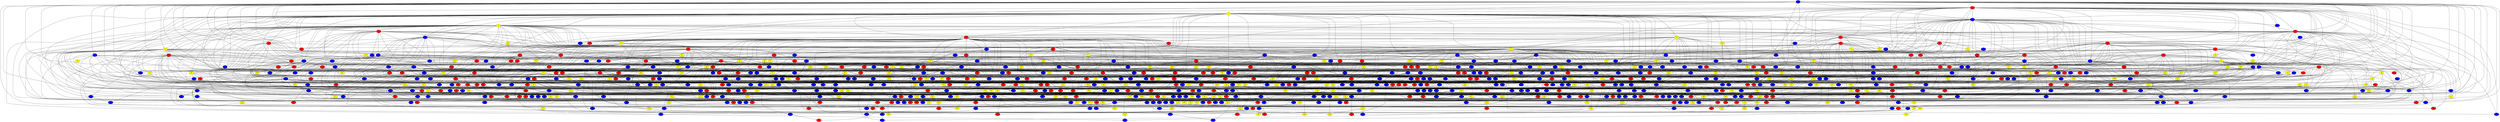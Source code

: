graph {
0 [style = filled fillcolor = blue];
1 [style = filled fillcolor = red];
2 [style = filled fillcolor = yellow];
3 [style = filled fillcolor = blue];
4 [style = filled fillcolor = red];
5 [style = filled fillcolor = yellow];
6 [style = filled fillcolor = red];
7 [style = filled fillcolor = blue];
8 [style = filled fillcolor = red];
9 [style = filled fillcolor = yellow];
10 [style = filled fillcolor = yellow];
11 [style = filled fillcolor = red];
12 [style = filled fillcolor = red];
13 [style = filled fillcolor = red];
14 [style = filled fillcolor = red];
15 [style = filled fillcolor = red];
16 [style = filled fillcolor = blue];
17 [style = filled fillcolor = blue];
18 [style = filled fillcolor = red];
19 [style = filled fillcolor = yellow];
20 [style = filled fillcolor = red];
21 [style = filled fillcolor = blue];
22 [style = filled fillcolor = blue];
23 [style = filled fillcolor = yellow];
24 [style = filled fillcolor = yellow];
25 [style = filled fillcolor = blue];
26 [style = filled fillcolor = red];
27 [style = filled fillcolor = red];
28 [style = filled fillcolor = red];
29 [style = filled fillcolor = blue];
30 [style = filled fillcolor = yellow];
31 [style = filled fillcolor = yellow];
32 [style = filled fillcolor = red];
33 [style = filled fillcolor = blue];
34 [style = filled fillcolor = blue];
35 [style = filled fillcolor = blue];
36 [style = filled fillcolor = yellow];
37 [style = filled fillcolor = yellow];
38 [style = filled fillcolor = red];
39 [style = filled fillcolor = yellow];
40 [style = filled fillcolor = yellow];
41 [style = filled fillcolor = red];
42 [style = filled fillcolor = blue];
43 [style = filled fillcolor = blue];
44 [style = filled fillcolor = red];
45 [style = filled fillcolor = blue];
46 [style = filled fillcolor = yellow];
47 [style = filled fillcolor = blue];
48 [style = filled fillcolor = blue];
49 [style = filled fillcolor = blue];
50 [style = filled fillcolor = red];
51 [style = filled fillcolor = yellow];
52 [style = filled fillcolor = red];
53 [style = filled fillcolor = blue];
54 [style = filled fillcolor = red];
55 [style = filled fillcolor = red];
56 [style = filled fillcolor = yellow];
57 [style = filled fillcolor = blue];
58 [style = filled fillcolor = red];
59 [style = filled fillcolor = blue];
60 [style = filled fillcolor = yellow];
61 [style = filled fillcolor = blue];
62 [style = filled fillcolor = yellow];
63 [style = filled fillcolor = red];
64 [style = filled fillcolor = yellow];
65 [style = filled fillcolor = red];
66 [style = filled fillcolor = blue];
67 [style = filled fillcolor = yellow];
68 [style = filled fillcolor = blue];
69 [style = filled fillcolor = blue];
70 [style = filled fillcolor = red];
71 [style = filled fillcolor = red];
72 [style = filled fillcolor = blue];
73 [style = filled fillcolor = red];
74 [style = filled fillcolor = blue];
75 [style = filled fillcolor = yellow];
76 [style = filled fillcolor = red];
77 [style = filled fillcolor = red];
78 [style = filled fillcolor = blue];
79 [style = filled fillcolor = blue];
80 [style = filled fillcolor = blue];
81 [style = filled fillcolor = red];
82 [style = filled fillcolor = blue];
83 [style = filled fillcolor = blue];
84 [style = filled fillcolor = blue];
85 [style = filled fillcolor = red];
86 [style = filled fillcolor = yellow];
87 [style = filled fillcolor = blue];
88 [style = filled fillcolor = yellow];
89 [style = filled fillcolor = red];
90 [style = filled fillcolor = blue];
91 [style = filled fillcolor = red];
92 [style = filled fillcolor = blue];
93 [style = filled fillcolor = yellow];
94 [style = filled fillcolor = blue];
95 [style = filled fillcolor = red];
96 [style = filled fillcolor = red];
97 [style = filled fillcolor = yellow];
98 [style = filled fillcolor = blue];
99 [style = filled fillcolor = yellow];
100 [style = filled fillcolor = red];
101 [style = filled fillcolor = blue];
102 [style = filled fillcolor = blue];
103 [style = filled fillcolor = yellow];
104 [style = filled fillcolor = blue];
105 [style = filled fillcolor = blue];
106 [style = filled fillcolor = yellow];
107 [style = filled fillcolor = blue];
108 [style = filled fillcolor = blue];
109 [style = filled fillcolor = red];
110 [style = filled fillcolor = blue];
111 [style = filled fillcolor = yellow];
112 [style = filled fillcolor = yellow];
113 [style = filled fillcolor = blue];
114 [style = filled fillcolor = blue];
115 [style = filled fillcolor = red];
116 [style = filled fillcolor = red];
117 [style = filled fillcolor = yellow];
118 [style = filled fillcolor = yellow];
119 [style = filled fillcolor = blue];
120 [style = filled fillcolor = red];
121 [style = filled fillcolor = red];
122 [style = filled fillcolor = blue];
123 [style = filled fillcolor = blue];
124 [style = filled fillcolor = yellow];
125 [style = filled fillcolor = red];
126 [style = filled fillcolor = red];
127 [style = filled fillcolor = yellow];
128 [style = filled fillcolor = yellow];
129 [style = filled fillcolor = red];
130 [style = filled fillcolor = yellow];
131 [style = filled fillcolor = yellow];
132 [style = filled fillcolor = red];
133 [style = filled fillcolor = red];
134 [style = filled fillcolor = blue];
135 [style = filled fillcolor = red];
136 [style = filled fillcolor = yellow];
137 [style = filled fillcolor = blue];
138 [style = filled fillcolor = yellow];
139 [style = filled fillcolor = red];
140 [style = filled fillcolor = yellow];
141 [style = filled fillcolor = red];
142 [style = filled fillcolor = red];
143 [style = filled fillcolor = red];
144 [style = filled fillcolor = red];
145 [style = filled fillcolor = red];
146 [style = filled fillcolor = yellow];
147 [style = filled fillcolor = blue];
148 [style = filled fillcolor = red];
149 [style = filled fillcolor = yellow];
150 [style = filled fillcolor = blue];
151 [style = filled fillcolor = blue];
152 [style = filled fillcolor = yellow];
153 [style = filled fillcolor = blue];
154 [style = filled fillcolor = blue];
155 [style = filled fillcolor = yellow];
156 [style = filled fillcolor = blue];
157 [style = filled fillcolor = yellow];
158 [style = filled fillcolor = blue];
159 [style = filled fillcolor = blue];
160 [style = filled fillcolor = blue];
161 [style = filled fillcolor = blue];
162 [style = filled fillcolor = yellow];
163 [style = filled fillcolor = red];
164 [style = filled fillcolor = blue];
165 [style = filled fillcolor = yellow];
166 [style = filled fillcolor = blue];
167 [style = filled fillcolor = red];
168 [style = filled fillcolor = red];
169 [style = filled fillcolor = blue];
170 [style = filled fillcolor = yellow];
171 [style = filled fillcolor = yellow];
172 [style = filled fillcolor = red];
173 [style = filled fillcolor = red];
174 [style = filled fillcolor = yellow];
175 [style = filled fillcolor = blue];
176 [style = filled fillcolor = red];
177 [style = filled fillcolor = blue];
178 [style = filled fillcolor = blue];
179 [style = filled fillcolor = blue];
180 [style = filled fillcolor = yellow];
181 [style = filled fillcolor = blue];
182 [style = filled fillcolor = red];
183 [style = filled fillcolor = blue];
184 [style = filled fillcolor = red];
185 [style = filled fillcolor = blue];
186 [style = filled fillcolor = blue];
187 [style = filled fillcolor = blue];
188 [style = filled fillcolor = blue];
189 [style = filled fillcolor = blue];
190 [style = filled fillcolor = yellow];
191 [style = filled fillcolor = red];
192 [style = filled fillcolor = yellow];
193 [style = filled fillcolor = blue];
194 [style = filled fillcolor = blue];
195 [style = filled fillcolor = blue];
196 [style = filled fillcolor = blue];
197 [style = filled fillcolor = blue];
198 [style = filled fillcolor = blue];
199 [style = filled fillcolor = yellow];
200 [style = filled fillcolor = yellow];
201 [style = filled fillcolor = blue];
202 [style = filled fillcolor = yellow];
203 [style = filled fillcolor = blue];
204 [style = filled fillcolor = red];
205 [style = filled fillcolor = blue];
206 [style = filled fillcolor = red];
207 [style = filled fillcolor = blue];
208 [style = filled fillcolor = red];
209 [style = filled fillcolor = yellow];
210 [style = filled fillcolor = blue];
211 [style = filled fillcolor = blue];
212 [style = filled fillcolor = yellow];
213 [style = filled fillcolor = red];
214 [style = filled fillcolor = yellow];
215 [style = filled fillcolor = yellow];
216 [style = filled fillcolor = blue];
217 [style = filled fillcolor = red];
218 [style = filled fillcolor = red];
219 [style = filled fillcolor = blue];
220 [style = filled fillcolor = red];
221 [style = filled fillcolor = blue];
222 [style = filled fillcolor = yellow];
223 [style = filled fillcolor = red];
224 [style = filled fillcolor = red];
225 [style = filled fillcolor = yellow];
226 [style = filled fillcolor = blue];
227 [style = filled fillcolor = blue];
228 [style = filled fillcolor = yellow];
229 [style = filled fillcolor = blue];
230 [style = filled fillcolor = red];
231 [style = filled fillcolor = red];
232 [style = filled fillcolor = yellow];
233 [style = filled fillcolor = blue];
234 [style = filled fillcolor = yellow];
235 [style = filled fillcolor = blue];
236 [style = filled fillcolor = red];
237 [style = filled fillcolor = blue];
238 [style = filled fillcolor = blue];
239 [style = filled fillcolor = yellow];
240 [style = filled fillcolor = yellow];
241 [style = filled fillcolor = yellow];
242 [style = filled fillcolor = blue];
243 [style = filled fillcolor = blue];
244 [style = filled fillcolor = red];
245 [style = filled fillcolor = blue];
246 [style = filled fillcolor = red];
247 [style = filled fillcolor = blue];
248 [style = filled fillcolor = red];
249 [style = filled fillcolor = yellow];
250 [style = filled fillcolor = yellow];
251 [style = filled fillcolor = blue];
252 [style = filled fillcolor = yellow];
253 [style = filled fillcolor = red];
254 [style = filled fillcolor = red];
255 [style = filled fillcolor = blue];
256 [style = filled fillcolor = yellow];
257 [style = filled fillcolor = blue];
258 [style = filled fillcolor = red];
259 [style = filled fillcolor = red];
260 [style = filled fillcolor = red];
261 [style = filled fillcolor = yellow];
262 [style = filled fillcolor = yellow];
263 [style = filled fillcolor = red];
264 [style = filled fillcolor = blue];
265 [style = filled fillcolor = red];
266 [style = filled fillcolor = yellow];
267 [style = filled fillcolor = yellow];
268 [style = filled fillcolor = red];
269 [style = filled fillcolor = yellow];
270 [style = filled fillcolor = red];
271 [style = filled fillcolor = red];
272 [style = filled fillcolor = blue];
273 [style = filled fillcolor = red];
274 [style = filled fillcolor = blue];
275 [style = filled fillcolor = blue];
276 [style = filled fillcolor = yellow];
277 [style = filled fillcolor = blue];
278 [style = filled fillcolor = blue];
279 [style = filled fillcolor = red];
280 [style = filled fillcolor = yellow];
281 [style = filled fillcolor = blue];
282 [style = filled fillcolor = yellow];
283 [style = filled fillcolor = blue];
284 [style = filled fillcolor = blue];
285 [style = filled fillcolor = red];
286 [style = filled fillcolor = blue];
287 [style = filled fillcolor = blue];
288 [style = filled fillcolor = blue];
289 [style = filled fillcolor = blue];
290 [style = filled fillcolor = blue];
291 [style = filled fillcolor = blue];
292 [style = filled fillcolor = blue];
293 [style = filled fillcolor = blue];
294 [style = filled fillcolor = blue];
295 [style = filled fillcolor = blue];
296 [style = filled fillcolor = red];
297 [style = filled fillcolor = red];
298 [style = filled fillcolor = blue];
299 [style = filled fillcolor = yellow];
300 [style = filled fillcolor = blue];
301 [style = filled fillcolor = red];
302 [style = filled fillcolor = yellow];
303 [style = filled fillcolor = yellow];
304 [style = filled fillcolor = red];
305 [style = filled fillcolor = blue];
306 [style = filled fillcolor = red];
307 [style = filled fillcolor = yellow];
308 [style = filled fillcolor = yellow];
309 [style = filled fillcolor = blue];
310 [style = filled fillcolor = blue];
311 [style = filled fillcolor = yellow];
312 [style = filled fillcolor = blue];
313 [style = filled fillcolor = yellow];
314 [style = filled fillcolor = blue];
315 [style = filled fillcolor = blue];
316 [style = filled fillcolor = blue];
317 [style = filled fillcolor = red];
318 [style = filled fillcolor = red];
319 [style = filled fillcolor = yellow];
320 [style = filled fillcolor = blue];
321 [style = filled fillcolor = yellow];
322 [style = filled fillcolor = red];
323 [style = filled fillcolor = red];
324 [style = filled fillcolor = red];
325 [style = filled fillcolor = yellow];
326 [style = filled fillcolor = yellow];
327 [style = filled fillcolor = red];
328 [style = filled fillcolor = blue];
329 [style = filled fillcolor = blue];
330 [style = filled fillcolor = red];
331 [style = filled fillcolor = yellow];
332 [style = filled fillcolor = blue];
333 [style = filled fillcolor = yellow];
334 [style = filled fillcolor = blue];
335 [style = filled fillcolor = blue];
336 [style = filled fillcolor = blue];
337 [style = filled fillcolor = blue];
338 [style = filled fillcolor = blue];
339 [style = filled fillcolor = blue];
340 [style = filled fillcolor = blue];
341 [style = filled fillcolor = red];
342 [style = filled fillcolor = yellow];
343 [style = filled fillcolor = yellow];
344 [style = filled fillcolor = red];
345 [style = filled fillcolor = red];
346 [style = filled fillcolor = yellow];
347 [style = filled fillcolor = blue];
348 [style = filled fillcolor = red];
349 [style = filled fillcolor = blue];
350 [style = filled fillcolor = blue];
351 [style = filled fillcolor = blue];
352 [style = filled fillcolor = red];
353 [style = filled fillcolor = blue];
354 [style = filled fillcolor = red];
355 [style = filled fillcolor = yellow];
356 [style = filled fillcolor = blue];
357 [style = filled fillcolor = red];
358 [style = filled fillcolor = blue];
359 [style = filled fillcolor = red];
360 [style = filled fillcolor = blue];
361 [style = filled fillcolor = red];
362 [style = filled fillcolor = blue];
363 [style = filled fillcolor = red];
364 [style = filled fillcolor = blue];
365 [style = filled fillcolor = yellow];
366 [style = filled fillcolor = red];
367 [style = filled fillcolor = blue];
368 [style = filled fillcolor = red];
369 [style = filled fillcolor = yellow];
370 [style = filled fillcolor = blue];
371 [style = filled fillcolor = yellow];
372 [style = filled fillcolor = blue];
373 [style = filled fillcolor = blue];
374 [style = filled fillcolor = blue];
375 [style = filled fillcolor = blue];
376 [style = filled fillcolor = yellow];
377 [style = filled fillcolor = blue];
378 [style = filled fillcolor = yellow];
379 [style = filled fillcolor = blue];
380 [style = filled fillcolor = yellow];
381 [style = filled fillcolor = blue];
382 [style = filled fillcolor = blue];
383 [style = filled fillcolor = blue];
384 [style = filled fillcolor = blue];
385 [style = filled fillcolor = blue];
386 [style = filled fillcolor = blue];
387 [style = filled fillcolor = yellow];
388 [style = filled fillcolor = yellow];
389 [style = filled fillcolor = blue];
390 [style = filled fillcolor = blue];
391 [style = filled fillcolor = yellow];
392 [style = filled fillcolor = blue];
393 [style = filled fillcolor = blue];
394 [style = filled fillcolor = yellow];
395 [style = filled fillcolor = blue];
396 [style = filled fillcolor = blue];
397 [style = filled fillcolor = blue];
398 [style = filled fillcolor = blue];
399 [style = filled fillcolor = red];
400 [style = filled fillcolor = blue];
401 [style = filled fillcolor = blue];
402 [style = filled fillcolor = yellow];
403 [style = filled fillcolor = yellow];
404 [style = filled fillcolor = red];
405 [style = filled fillcolor = blue];
406 [style = filled fillcolor = yellow];
407 [style = filled fillcolor = blue];
408 [style = filled fillcolor = blue];
409 [style = filled fillcolor = red];
410 [style = filled fillcolor = blue];
411 [style = filled fillcolor = yellow];
412 [style = filled fillcolor = blue];
413 [style = filled fillcolor = yellow];
414 [style = filled fillcolor = red];
415 [style = filled fillcolor = yellow];
416 [style = filled fillcolor = yellow];
417 [style = filled fillcolor = yellow];
418 [style = filled fillcolor = yellow];
419 [style = filled fillcolor = blue];
420 [style = filled fillcolor = blue];
421 [style = filled fillcolor = blue];
422 [style = filled fillcolor = yellow];
423 [style = filled fillcolor = yellow];
424 [style = filled fillcolor = blue];
425 [style = filled fillcolor = blue];
426 [style = filled fillcolor = yellow];
427 [style = filled fillcolor = red];
428 [style = filled fillcolor = blue];
429 [style = filled fillcolor = blue];
430 [style = filled fillcolor = blue];
431 [style = filled fillcolor = blue];
432 [style = filled fillcolor = yellow];
433 [style = filled fillcolor = yellow];
434 [style = filled fillcolor = blue];
435 [style = filled fillcolor = yellow];
436 [style = filled fillcolor = red];
437 [style = filled fillcolor = red];
438 [style = filled fillcolor = yellow];
439 [style = filled fillcolor = yellow];
440 [style = filled fillcolor = blue];
441 [style = filled fillcolor = red];
442 [style = filled fillcolor = yellow];
443 [style = filled fillcolor = blue];
444 [style = filled fillcolor = blue];
445 [style = filled fillcolor = red];
446 [style = filled fillcolor = red];
447 [style = filled fillcolor = yellow];
448 [style = filled fillcolor = yellow];
449 [style = filled fillcolor = red];
450 [style = filled fillcolor = red];
451 [style = filled fillcolor = blue];
452 [style = filled fillcolor = yellow];
453 [style = filled fillcolor = blue];
454 [style = filled fillcolor = yellow];
455 [style = filled fillcolor = yellow];
456 [style = filled fillcolor = blue];
457 [style = filled fillcolor = blue];
458 [style = filled fillcolor = blue];
459 [style = filled fillcolor = blue];
460 [style = filled fillcolor = red];
461 [style = filled fillcolor = blue];
462 [style = filled fillcolor = red];
463 [style = filled fillcolor = blue];
464 [style = filled fillcolor = blue];
465 [style = filled fillcolor = red];
466 [style = filled fillcolor = blue];
467 [style = filled fillcolor = blue];
468 [style = filled fillcolor = yellow];
469 [style = filled fillcolor = blue];
470 [style = filled fillcolor = red];
471 [style = filled fillcolor = blue];
472 [style = filled fillcolor = yellow];
473 [style = filled fillcolor = blue];
474 [style = filled fillcolor = blue];
475 [style = filled fillcolor = blue];
476 [style = filled fillcolor = yellow];
477 [style = filled fillcolor = yellow];
478 [style = filled fillcolor = blue];
479 [style = filled fillcolor = yellow];
480 [style = filled fillcolor = blue];
481 [style = filled fillcolor = blue];
482 [style = filled fillcolor = red];
483 [style = filled fillcolor = blue];
484 [style = filled fillcolor = blue];
485 [style = filled fillcolor = blue];
486 [style = filled fillcolor = blue];
487 [style = filled fillcolor = blue];
488 [style = filled fillcolor = red];
489 [style = filled fillcolor = yellow];
490 [style = filled fillcolor = blue];
491 [style = filled fillcolor = yellow];
492 [style = filled fillcolor = blue];
493 [style = filled fillcolor = red];
494 [style = filled fillcolor = red];
495 [style = filled fillcolor = blue];
496 [style = filled fillcolor = yellow];
497 [style = filled fillcolor = red];
498 [style = filled fillcolor = red];
499 [style = filled fillcolor = red];
500 [style = filled fillcolor = blue];
501 [style = filled fillcolor = blue];
502 [style = filled fillcolor = blue];
503 [style = filled fillcolor = red];
504 [style = filled fillcolor = blue];
505 [style = filled fillcolor = red];
506 [style = filled fillcolor = blue];
507 [style = filled fillcolor = blue];
508 [style = filled fillcolor = red];
509 [style = filled fillcolor = yellow];
510 [style = filled fillcolor = blue];
511 [style = filled fillcolor = yellow];
512 [style = filled fillcolor = yellow];
513 [style = filled fillcolor = blue];
514 [style = filled fillcolor = yellow];
515 [style = filled fillcolor = blue];
516 [style = filled fillcolor = blue];
517 [style = filled fillcolor = blue];
518 [style = filled fillcolor = red];
519 [style = filled fillcolor = blue];
520 [style = filled fillcolor = blue];
521 [style = filled fillcolor = blue];
522 [style = filled fillcolor = yellow];
523 [style = filled fillcolor = red];
524 [style = filled fillcolor = blue];
525 [style = filled fillcolor = yellow];
526 [style = filled fillcolor = blue];
527 [style = filled fillcolor = blue];
528 [style = filled fillcolor = red];
529 [style = filled fillcolor = yellow];
530 [style = filled fillcolor = red];
531 [style = filled fillcolor = yellow];
532 [style = filled fillcolor = blue];
533 [style = filled fillcolor = red];
534 [style = filled fillcolor = yellow];
535 [style = filled fillcolor = blue];
536 [style = filled fillcolor = yellow];
537 [style = filled fillcolor = red];
538 [style = filled fillcolor = red];
539 [style = filled fillcolor = blue];
540 [style = filled fillcolor = yellow];
541 [style = filled fillcolor = red];
542 [style = filled fillcolor = blue];
543 [style = filled fillcolor = yellow];
544 [style = filled fillcolor = red];
545 [style = filled fillcolor = blue];
546 [style = filled fillcolor = red];
547 [style = filled fillcolor = blue];
548 [style = filled fillcolor = yellow];
549 [style = filled fillcolor = red];
550 [style = filled fillcolor = red];
551 [style = filled fillcolor = yellow];
552 [style = filled fillcolor = blue];
553 [style = filled fillcolor = yellow];
554 [style = filled fillcolor = red];
555 [style = filled fillcolor = blue];
556 [style = filled fillcolor = blue];
557 [style = filled fillcolor = yellow];
558 [style = filled fillcolor = blue];
559 [style = filled fillcolor = red];
560 [style = filled fillcolor = yellow];
561 [style = filled fillcolor = blue];
562 [style = filled fillcolor = red];
563 [style = filled fillcolor = blue];
564 [style = filled fillcolor = blue];
565 [style = filled fillcolor = yellow];
566 [style = filled fillcolor = red];
567 [style = filled fillcolor = blue];
568 [style = filled fillcolor = blue];
569 [style = filled fillcolor = blue];
570 [style = filled fillcolor = blue];
571 [style = filled fillcolor = yellow];
572 [style = filled fillcolor = blue];
573 [style = filled fillcolor = yellow];
574 [style = filled fillcolor = blue];
575 [style = filled fillcolor = yellow];
576 [style = filled fillcolor = blue];
577 [style = filled fillcolor = blue];
578 [style = filled fillcolor = red];
579 [style = filled fillcolor = yellow];
580 [style = filled fillcolor = blue];
581 [style = filled fillcolor = red];
582 [style = filled fillcolor = yellow];
583 [style = filled fillcolor = red];
584 [style = filled fillcolor = red];
585 [style = filled fillcolor = yellow];
586 [style = filled fillcolor = red];
587 [style = filled fillcolor = blue];
588 [style = filled fillcolor = red];
589 [style = filled fillcolor = yellow];
590 [style = filled fillcolor = blue];
591 [style = filled fillcolor = red];
592 [style = filled fillcolor = red];
593 [style = filled fillcolor = red];
594 [style = filled fillcolor = yellow];
595 [style = filled fillcolor = yellow];
596 [style = filled fillcolor = red];
597 [style = filled fillcolor = blue];
598 [style = filled fillcolor = blue];
599 [style = filled fillcolor = blue];
600 [style = filled fillcolor = blue];
601 [style = filled fillcolor = yellow];
602 [style = filled fillcolor = red];
603 [style = filled fillcolor = yellow];
604 [style = filled fillcolor = yellow];
605 [style = filled fillcolor = blue];
606 [style = filled fillcolor = blue];
607 [style = filled fillcolor = red];
608 [style = filled fillcolor = red];
609 [style = filled fillcolor = blue];
610 [style = filled fillcolor = yellow];
611 [style = filled fillcolor = red];
612 [style = filled fillcolor = red];
613 [style = filled fillcolor = yellow];
614 [style = filled fillcolor = red];
615 [style = filled fillcolor = blue];
616 [style = filled fillcolor = blue];
617 [style = filled fillcolor = red];
618 [style = filled fillcolor = blue];
619 [style = filled fillcolor = yellow];
620 [style = filled fillcolor = blue];
621 [style = filled fillcolor = red];
622 [style = filled fillcolor = blue];
623 [style = filled fillcolor = yellow];
624 [style = filled fillcolor = red];
625 [style = filled fillcolor = blue];
626 [style = filled fillcolor = red];
627 [style = filled fillcolor = red];
628 [style = filled fillcolor = blue];
629 [style = filled fillcolor = yellow];
630 [style = filled fillcolor = blue];
631 [style = filled fillcolor = blue];
632 [style = filled fillcolor = red];
633 [style = filled fillcolor = blue];
634 [style = filled fillcolor = yellow];
635 [style = filled fillcolor = blue];
636 [style = filled fillcolor = blue];
637 [style = filled fillcolor = yellow];
638 [style = filled fillcolor = blue];
639 [style = filled fillcolor = blue];
640 [style = filled fillcolor = blue];
641 [style = filled fillcolor = blue];
642 [style = filled fillcolor = blue];
643 [style = filled fillcolor = yellow];
644 [style = filled fillcolor = yellow];
645 [style = filled fillcolor = blue];
646 [style = filled fillcolor = blue];
647 [style = filled fillcolor = blue];
648 [style = filled fillcolor = red];
649 [style = filled fillcolor = blue];
650 [style = filled fillcolor = blue];
651 [style = filled fillcolor = yellow];
652 [style = filled fillcolor = blue];
653 [style = filled fillcolor = blue];
654 [style = filled fillcolor = yellow];
655 [style = filled fillcolor = red];
656 [style = filled fillcolor = blue];
657 [style = filled fillcolor = yellow];
658 [style = filled fillcolor = red];
659 [style = filled fillcolor = blue];
660 [style = filled fillcolor = yellow];
661 [style = filled fillcolor = blue];
662 [style = filled fillcolor = blue];
663 [style = filled fillcolor = blue];
664 [style = filled fillcolor = red];
665 [style = filled fillcolor = blue];
666 [style = filled fillcolor = red];
667 [style = filled fillcolor = yellow];
668 [style = filled fillcolor = blue];
669 [style = filled fillcolor = blue];
670 [style = filled fillcolor = yellow];
671 [style = filled fillcolor = blue];
672 [style = filled fillcolor = red];
673 [style = filled fillcolor = yellow];
674 [style = filled fillcolor = yellow];
675 [style = filled fillcolor = yellow];
676 [style = filled fillcolor = yellow];
677 [style = filled fillcolor = yellow];
678 [style = filled fillcolor = blue];
679 [style = filled fillcolor = red];
680 [style = filled fillcolor = blue];
681 [style = filled fillcolor = yellow];
682 [style = filled fillcolor = red];
683 [style = filled fillcolor = blue];
684 [style = filled fillcolor = red];
685 [style = filled fillcolor = yellow];
686 [style = filled fillcolor = yellow];
687 [style = filled fillcolor = red];
688 [style = filled fillcolor = red];
689 [style = filled fillcolor = blue];
690 [style = filled fillcolor = red];
691 [style = filled fillcolor = yellow];
692 [style = filled fillcolor = yellow];
693 [style = filled fillcolor = red];
694 [style = filled fillcolor = yellow];
695 [style = filled fillcolor = yellow];
696 [style = filled fillcolor = red];
697 [style = filled fillcolor = red];
698 [style = filled fillcolor = red];
699 [style = filled fillcolor = blue];
700 [style = filled fillcolor = red];
701 [style = filled fillcolor = blue];
702 [style = filled fillcolor = blue];
703 [style = filled fillcolor = blue];
704 [style = filled fillcolor = blue];
705 [style = filled fillcolor = yellow];
706 [style = filled fillcolor = red];
707 [style = filled fillcolor = yellow];
708 [style = filled fillcolor = yellow];
709 [style = filled fillcolor = yellow];
710 [style = filled fillcolor = red];
711 [style = filled fillcolor = blue];
712 [style = filled fillcolor = yellow];
713 [style = filled fillcolor = red];
714 [style = filled fillcolor = blue];
715 [style = filled fillcolor = yellow];
716 [style = filled fillcolor = yellow];
717 [style = filled fillcolor = red];
718 [style = filled fillcolor = blue];
719 [style = filled fillcolor = yellow];
720 [style = filled fillcolor = red];
721 [style = filled fillcolor = red];
722 [style = filled fillcolor = blue];
723 [style = filled fillcolor = red];
724 [style = filled fillcolor = blue];
725 [style = filled fillcolor = blue];
726 [style = filled fillcolor = yellow];
727 [style = filled fillcolor = yellow];
728 [style = filled fillcolor = blue];
729 [style = filled fillcolor = red];
730 [style = filled fillcolor = red];
731 [style = filled fillcolor = blue];
732 [style = filled fillcolor = blue];
733 [style = filled fillcolor = yellow];
734 [style = filled fillcolor = blue];
735 [style = filled fillcolor = blue];
736 [style = filled fillcolor = blue];
737 [style = filled fillcolor = blue];
738 [style = filled fillcolor = blue];
739 [style = filled fillcolor = blue];
740 [style = filled fillcolor = red];
741 [style = filled fillcolor = blue];
742 [style = filled fillcolor = blue];
743 [style = filled fillcolor = blue];
744 [style = filled fillcolor = yellow];
745 [style = filled fillcolor = red];
746 [style = filled fillcolor = blue];
747 [style = filled fillcolor = blue];
748 [style = filled fillcolor = red];
749 [style = filled fillcolor = blue];
750 [style = filled fillcolor = red];
751 [style = filled fillcolor = blue];
752 [style = filled fillcolor = blue];
753 [style = filled fillcolor = yellow];
754 [style = filled fillcolor = yellow];
755 [style = filled fillcolor = red];
756 [style = filled fillcolor = red];
757 [style = filled fillcolor = red];
758 [style = filled fillcolor = blue];
759 [style = filled fillcolor = blue];
760 [style = filled fillcolor = red];
761 [style = filled fillcolor = yellow];
762 [style = filled fillcolor = red];
763 [style = filled fillcolor = red];
764 [style = filled fillcolor = yellow];
765 [style = filled fillcolor = yellow];
766 [style = filled fillcolor = yellow];
767 [style = filled fillcolor = yellow];
768 [style = filled fillcolor = blue];
769 [style = filled fillcolor = yellow];
770 [style = filled fillcolor = blue];
771 [style = filled fillcolor = yellow];
772 [style = filled fillcolor = blue];
773 [style = filled fillcolor = red];
774 [style = filled fillcolor = red];
775 [style = filled fillcolor = yellow];
776 [style = filled fillcolor = blue];
777 [style = filled fillcolor = yellow];
778 [style = filled fillcolor = yellow];
779 [style = filled fillcolor = blue];
780 [style = filled fillcolor = yellow];
781 [style = filled fillcolor = blue];
782 [style = filled fillcolor = blue];
783 [style = filled fillcolor = blue];
784 [style = filled fillcolor = blue];
785 [style = filled fillcolor = yellow];
786 [style = filled fillcolor = blue];
787 [style = filled fillcolor = red];
788 [style = filled fillcolor = blue];
789 [style = filled fillcolor = red];
790 [style = filled fillcolor = red];
791 [style = filled fillcolor = blue];
792 [style = filled fillcolor = yellow];
793 [style = filled fillcolor = yellow];
794 [style = filled fillcolor = blue];
795 [style = filled fillcolor = blue];
796 [style = filled fillcolor = blue];
797 [style = filled fillcolor = yellow];
798 [style = filled fillcolor = red];
799 [style = filled fillcolor = red];
800 [style = filled fillcolor = yellow];
801 [style = filled fillcolor = blue];
802 [style = filled fillcolor = blue];
803 [style = filled fillcolor = yellow];
804 [style = filled fillcolor = blue];
805 [style = filled fillcolor = yellow];
806 [style = filled fillcolor = red];
807 [style = filled fillcolor = blue];
808 [style = filled fillcolor = red];
809 [style = filled fillcolor = yellow];
810 [style = filled fillcolor = yellow];
811 [style = filled fillcolor = red];
812 [style = filled fillcolor = red];
813 [style = filled fillcolor = yellow];
814 [style = filled fillcolor = yellow];
815 [style = filled fillcolor = blue];
816 [style = filled fillcolor = red];
817 [style = filled fillcolor = red];
818 [style = filled fillcolor = blue];
819 [style = filled fillcolor = blue];
820 [style = filled fillcolor = blue];
821 [style = filled fillcolor = yellow];
822 [style = filled fillcolor = blue];
823 [style = filled fillcolor = blue];
824 [style = filled fillcolor = blue];
825 [style = filled fillcolor = blue];
826 [style = filled fillcolor = blue];
827 [style = filled fillcolor = blue];
828 [style = filled fillcolor = blue];
829 [style = filled fillcolor = yellow];
830 [style = filled fillcolor = blue];
831 [style = filled fillcolor = yellow];
832 [style = filled fillcolor = red];
833 [style = filled fillcolor = blue];
834 [style = filled fillcolor = blue];
835 [style = filled fillcolor = red];
836 [style = filled fillcolor = red];
837 [style = filled fillcolor = blue];
838 [style = filled fillcolor = red];
839 [style = filled fillcolor = red];
840 [style = filled fillcolor = blue];
841 [style = filled fillcolor = red];
842 [style = filled fillcolor = blue];
843 [style = filled fillcolor = blue];
844 [style = filled fillcolor = blue];
845 [style = filled fillcolor = red];
846 [style = filled fillcolor = yellow];
847 [style = filled fillcolor = red];
848 [style = filled fillcolor = blue];
849 [style = filled fillcolor = yellow];
850 [style = filled fillcolor = yellow];
851 [style = filled fillcolor = blue];
0 -- 5;
0 -- 10;
0 -- 14;
0 -- 15;
0 -- 26;
0 -- 33;
0 -- 40;
0 -- 52;
0 -- 74;
0 -- 77;
0 -- 101;
0 -- 114;
0 -- 116;
0 -- 128;
0 -- 136;
0 -- 145;
0 -- 152;
0 -- 163;
0 -- 181;
0 -- 223;
0 -- 233;
0 -- 245;
0 -- 276;
0 -- 284;
0 -- 292;
0 -- 296;
0 -- 313;
0 -- 342;
0 -- 356;
0 -- 404;
0 -- 446;
0 -- 464;
0 -- 4;
0 -- 3;
0 -- 2;
0 -- 1;
0 -- 580;
0 -- 583;
0 -- 594;
0 -- 636;
0 -- 646;
0 -- 730;
0 -- 802;
0 -- 832;
1 -- 2;
1 -- 3;
1 -- 4;
1 -- 6;
1 -- 7;
1 -- 8;
1 -- 9;
1 -- 14;
1 -- 18;
1 -- 20;
1 -- 25;
1 -- 27;
1 -- 54;
1 -- 61;
1 -- 91;
1 -- 100;
1 -- 122;
1 -- 138;
1 -- 173;
1 -- 177;
1 -- 191;
1 -- 243;
1 -- 284;
1 -- 320;
1 -- 424;
1 -- 522;
1 -- 534;
1 -- 543;
1 -- 604;
1 -- 641;
1 -- 725;
1 -- 771;
1 -- 791;
1 -- 843;
2 -- 3;
2 -- 4;
2 -- 5;
2 -- 7;
2 -- 9;
2 -- 10;
2 -- 12;
2 -- 13;
2 -- 15;
2 -- 17;
2 -- 21;
2 -- 22;
2 -- 24;
2 -- 26;
2 -- 30;
2 -- 41;
2 -- 50;
2 -- 54;
2 -- 56;
2 -- 62;
2 -- 66;
2 -- 67;
2 -- 82;
2 -- 85;
2 -- 100;
2 -- 103;
2 -- 123;
2 -- 126;
2 -- 129;
2 -- 168;
2 -- 196;
2 -- 209;
2 -- 221;
2 -- 232;
2 -- 246;
2 -- 249;
2 -- 273;
2 -- 302;
2 -- 309;
2 -- 322;
2 -- 383;
2 -- 384;
2 -- 386;
2 -- 387;
2 -- 420;
2 -- 428;
2 -- 448;
2 -- 449;
2 -- 499;
2 -- 545;
2 -- 591;
2 -- 643;
2 -- 653;
2 -- 679;
2 -- 691;
2 -- 762;
2 -- 844;
3 -- 5;
3 -- 8;
3 -- 10;
3 -- 12;
3 -- 21;
3 -- 40;
3 -- 49;
3 -- 58;
3 -- 65;
3 -- 71;
3 -- 93;
3 -- 97;
3 -- 111;
3 -- 148;
3 -- 154;
3 -- 156;
3 -- 176;
3 -- 186;
3 -- 195;
3 -- 218;
3 -- 235;
3 -- 242;
3 -- 267;
3 -- 284;
3 -- 302;
3 -- 310;
3 -- 357;
3 -- 403;
3 -- 421;
3 -- 439;
3 -- 440;
3 -- 516;
3 -- 519;
3 -- 542;
3 -- 565;
3 -- 622;
3 -- 759;
4 -- 6;
4 -- 11;
4 -- 12;
4 -- 15;
4 -- 16;
4 -- 18;
4 -- 19;
4 -- 24;
4 -- 28;
4 -- 50;
4 -- 58;
4 -- 69;
4 -- 131;
4 -- 168;
4 -- 182;
4 -- 200;
4 -- 204;
4 -- 234;
4 -- 240;
4 -- 248;
4 -- 256;
4 -- 279;
4 -- 292;
4 -- 327;
4 -- 332;
4 -- 364;
4 -- 369;
4 -- 391;
4 -- 432;
4 -- 563;
4 -- 615;
4 -- 616;
4 -- 620;
4 -- 757;
4 -- 813;
4 -- 821;
5 -- 6;
5 -- 7;
5 -- 8;
5 -- 9;
5 -- 11;
5 -- 13;
5 -- 14;
5 -- 18;
5 -- 19;
5 -- 22;
5 -- 23;
5 -- 34;
5 -- 37;
5 -- 42;
5 -- 73;
5 -- 80;
5 -- 82;
5 -- 91;
5 -- 96;
5 -- 105;
5 -- 110;
5 -- 142;
5 -- 157;
5 -- 158;
5 -- 167;
5 -- 171;
5 -- 188;
5 -- 200;
5 -- 204;
5 -- 205;
5 -- 239;
5 -- 256;
5 -- 298;
5 -- 303;
5 -- 331;
5 -- 338;
5 -- 383;
5 -- 397;
5 -- 425;
5 -- 429;
5 -- 491;
5 -- 517;
5 -- 524;
5 -- 536;
5 -- 547;
5 -- 567;
5 -- 619;
5 -- 648;
5 -- 717;
5 -- 835;
5 -- 842;
6 -- 20;
6 -- 25;
6 -- 33;
6 -- 36;
6 -- 38;
6 -- 46;
6 -- 78;
6 -- 80;
6 -- 181;
6 -- 227;
6 -- 228;
6 -- 243;
6 -- 273;
6 -- 329;
6 -- 355;
6 -- 432;
6 -- 504;
6 -- 511;
6 -- 590;
6 -- 743;
7 -- 13;
7 -- 29;
7 -- 41;
7 -- 43;
7 -- 49;
7 -- 53;
7 -- 65;
7 -- 97;
7 -- 106;
7 -- 188;
7 -- 200;
7 -- 237;
7 -- 260;
7 -- 307;
7 -- 413;
7 -- 471;
7 -- 520;
7 -- 789;
7 -- 797;
7 -- 819;
8 -- 11;
8 -- 17;
8 -- 19;
8 -- 53;
8 -- 112;
8 -- 113;
8 -- 193;
8 -- 278;
8 -- 505;
8 -- 555;
8 -- 595;
8 -- 621;
9 -- 20;
9 -- 22;
9 -- 33;
9 -- 34;
9 -- 37;
9 -- 42;
9 -- 57;
9 -- 62;
9 -- 94;
9 -- 107;
9 -- 115;
9 -- 119;
9 -- 166;
9 -- 194;
9 -- 252;
9 -- 263;
9 -- 279;
9 -- 299;
9 -- 305;
9 -- 333;
9 -- 336;
9 -- 345;
9 -- 359;
9 -- 363;
9 -- 365;
9 -- 399;
9 -- 446;
9 -- 449;
9 -- 453;
9 -- 514;
9 -- 551;
9 -- 558;
9 -- 583;
9 -- 584;
9 -- 637;
9 -- 644;
9 -- 661;
9 -- 686;
9 -- 706;
9 -- 731;
9 -- 811;
10 -- 26;
10 -- 46;
10 -- 76;
10 -- 98;
10 -- 121;
10 -- 149;
10 -- 157;
10 -- 183;
10 -- 255;
10 -- 265;
10 -- 324;
10 -- 378;
10 -- 380;
10 -- 418;
10 -- 426;
10 -- 501;
10 -- 541;
10 -- 556;
10 -- 569;
10 -- 640;
10 -- 729;
10 -- 789;
10 -- 795;
11 -- 23;
11 -- 27;
11 -- 48;
11 -- 59;
11 -- 78;
11 -- 89;
11 -- 134;
11 -- 164;
11 -- 166;
11 -- 186;
11 -- 187;
11 -- 255;
11 -- 256;
11 -- 419;
11 -- 424;
11 -- 427;
11 -- 461;
11 -- 595;
11 -- 622;
11 -- 638;
11 -- 780;
12 -- 32;
12 -- 51;
12 -- 60;
12 -- 111;
12 -- 217;
12 -- 267;
12 -- 295;
12 -- 729;
13 -- 32;
13 -- 41;
13 -- 76;
13 -- 107;
13 -- 317;
13 -- 344;
13 -- 382;
13 -- 421;
13 -- 429;
13 -- 484;
13 -- 669;
13 -- 808;
14 -- 16;
14 -- 24;
14 -- 28;
14 -- 29;
14 -- 31;
14 -- 44;
14 -- 59;
14 -- 84;
14 -- 119;
14 -- 123;
14 -- 185;
14 -- 209;
14 -- 299;
14 -- 447;
14 -- 457;
14 -- 503;
14 -- 518;
14 -- 678;
14 -- 746;
15 -- 16;
15 -- 17;
15 -- 21;
15 -- 30;
15 -- 31;
15 -- 38;
15 -- 39;
15 -- 44;
15 -- 51;
15 -- 55;
15 -- 63;
15 -- 73;
15 -- 81;
15 -- 85;
15 -- 86;
15 -- 87;
15 -- 91;
15 -- 112;
15 -- 126;
15 -- 136;
15 -- 146;
15 -- 165;
15 -- 170;
15 -- 172;
15 -- 173;
15 -- 174;
15 -- 204;
15 -- 208;
15 -- 213;
15 -- 230;
15 -- 231;
15 -- 234;
15 -- 242;
15 -- 248;
15 -- 320;
15 -- 339;
15 -- 346;
15 -- 348;
15 -- 385;
15 -- 397;
15 -- 402;
15 -- 433;
15 -- 456;
15 -- 472;
15 -- 474;
15 -- 542;
15 -- 547;
15 -- 564;
15 -- 634;
15 -- 693;
15 -- 767;
15 -- 802;
16 -- 289;
16 -- 376;
16 -- 748;
17 -- 168;
17 -- 198;
17 -- 209;
17 -- 219;
17 -- 237;
17 -- 313;
17 -- 319;
17 -- 328;
17 -- 330;
17 -- 371;
17 -- 392;
17 -- 551;
17 -- 658;
18 -- 23;
18 -- 25;
18 -- 108;
18 -- 130;
18 -- 138;
18 -- 149;
18 -- 158;
18 -- 216;
18 -- 217;
18 -- 252;
18 -- 266;
18 -- 270;
18 -- 312;
18 -- 314;
18 -- 321;
18 -- 431;
18 -- 451;
18 -- 474;
18 -- 502;
18 -- 507;
18 -- 538;
18 -- 641;
18 -- 660;
18 -- 664;
18 -- 813;
19 -- 64;
19 -- 146;
19 -- 215;
19 -- 387;
19 -- 566;
19 -- 712;
20 -- 36;
20 -- 66;
20 -- 71;
20 -- 76;
20 -- 93;
20 -- 109;
20 -- 238;
20 -- 352;
20 -- 433;
20 -- 457;
20 -- 490;
20 -- 510;
20 -- 565;
20 -- 611;
20 -- 710;
20 -- 745;
20 -- 806;
20 -- 828;
21 -- 35;
21 -- 60;
21 -- 68;
21 -- 153;
21 -- 169;
21 -- 251;
21 -- 260;
21 -- 294;
21 -- 325;
21 -- 338;
21 -- 379;
21 -- 623;
21 -- 773;
22 -- 31;
22 -- 45;
22 -- 57;
22 -- 147;
22 -- 155;
22 -- 184;
22 -- 409;
22 -- 528;
22 -- 563;
22 -- 586;
22 -- 625;
22 -- 756;
23 -- 34;
23 -- 35;
23 -- 71;
23 -- 75;
23 -- 92;
23 -- 176;
23 -- 194;
23 -- 216;
23 -- 488;
23 -- 607;
23 -- 742;
23 -- 751;
24 -- 30;
24 -- 42;
24 -- 79;
24 -- 100;
24 -- 139;
24 -- 142;
24 -- 206;
24 -- 219;
24 -- 232;
24 -- 237;
24 -- 302;
24 -- 308;
24 -- 309;
24 -- 385;
24 -- 534;
24 -- 612;
25 -- 27;
25 -- 63;
25 -- 72;
25 -- 105;
25 -- 160;
25 -- 162;
25 -- 393;
25 -- 430;
25 -- 437;
25 -- 498;
25 -- 552;
25 -- 624;
25 -- 652;
25 -- 713;
25 -- 797;
25 -- 817;
26 -- 47;
26 -- 51;
26 -- 106;
26 -- 135;
26 -- 141;
26 -- 177;
26 -- 213;
26 -- 222;
26 -- 241;
26 -- 257;
26 -- 272;
26 -- 286;
26 -- 337;
26 -- 377;
26 -- 463;
26 -- 535;
26 -- 584;
26 -- 624;
26 -- 838;
27 -- 47;
27 -- 303;
27 -- 311;
27 -- 507;
27 -- 533;
27 -- 625;
27 -- 721;
28 -- 37;
28 -- 39;
28 -- 81;
28 -- 89;
28 -- 768;
28 -- 808;
29 -- 43;
29 -- 45;
29 -- 64;
29 -- 66;
29 -- 156;
29 -- 179;
29 -- 181;
29 -- 203;
29 -- 263;
29 -- 300;
29 -- 351;
29 -- 460;
29 -- 495;
29 -- 508;
29 -- 524;
29 -- 562;
29 -- 610;
29 -- 680;
29 -- 706;
29 -- 784;
29 -- 804;
30 -- 32;
30 -- 95;
30 -- 141;
30 -- 152;
30 -- 370;
30 -- 412;
30 -- 513;
30 -- 610;
30 -- 632;
30 -- 829;
31 -- 63;
31 -- 127;
31 -- 162;
31 -- 195;
31 -- 363;
31 -- 408;
31 -- 415;
31 -- 671;
32 -- 38;
32 -- 46;
32 -- 52;
32 -- 69;
32 -- 73;
32 -- 92;
32 -- 108;
32 -- 126;
32 -- 156;
32 -- 163;
32 -- 171;
32 -- 263;
32 -- 415;
32 -- 502;
32 -- 509;
32 -- 545;
32 -- 549;
32 -- 572;
32 -- 593;
32 -- 727;
32 -- 744;
32 -- 770;
33 -- 48;
34 -- 35;
34 -- 36;
34 -- 47;
34 -- 70;
34 -- 75;
34 -- 98;
34 -- 175;
34 -- 194;
34 -- 215;
34 -- 225;
34 -- 247;
34 -- 275;
34 -- 455;
34 -- 530;
34 -- 661;
34 -- 703;
34 -- 740;
34 -- 752;
34 -- 783;
35 -- 169;
35 -- 180;
35 -- 347;
35 -- 524;
35 -- 598;
36 -- 61;
36 -- 69;
36 -- 83;
36 -- 92;
36 -- 118;
36 -- 124;
36 -- 149;
36 -- 165;
36 -- 183;
36 -- 189;
36 -- 226;
36 -- 240;
36 -- 283;
36 -- 317;
36 -- 437;
36 -- 445;
36 -- 560;
36 -- 587;
36 -- 601;
36 -- 692;
36 -- 842;
37 -- 43;
37 -- 44;
37 -- 65;
37 -- 165;
37 -- 188;
37 -- 203;
37 -- 246;
37 -- 286;
37 -- 355;
37 -- 378;
37 -- 399;
37 -- 415;
37 -- 434;
37 -- 449;
37 -- 650;
37 -- 664;
37 -- 841;
38 -- 39;
38 -- 161;
38 -- 178;
38 -- 546;
38 -- 719;
39 -- 40;
39 -- 49;
39 -- 58;
39 -- 90;
39 -- 121;
39 -- 122;
39 -- 132;
39 -- 139;
39 -- 154;
39 -- 199;
39 -- 218;
39 -- 236;
39 -- 268;
39 -- 326;
39 -- 327;
39 -- 371;
39 -- 384;
39 -- 392;
39 -- 414;
39 -- 465;
39 -- 514;
39 -- 536;
39 -- 578;
39 -- 667;
39 -- 748;
39 -- 832;
39 -- 844;
40 -- 119;
40 -- 131;
40 -- 202;
40 -- 254;
40 -- 334;
40 -- 496;
40 -- 561;
40 -- 642;
40 -- 659;
40 -- 745;
40 -- 796;
42 -- 53;
42 -- 62;
42 -- 261;
42 -- 413;
42 -- 473;
42 -- 578;
42 -- 654;
42 -- 845;
43 -- 72;
43 -- 288;
43 -- 411;
44 -- 82;
44 -- 101;
44 -- 102;
44 -- 151;
44 -- 159;
44 -- 241;
44 -- 285;
44 -- 359;
44 -- 362;
44 -- 365;
44 -- 380;
44 -- 381;
44 -- 455;
44 -- 456;
44 -- 480;
44 -- 486;
44 -- 600;
44 -- 621;
44 -- 772;
44 -- 844;
45 -- 167;
45 -- 499;
45 -- 523;
45 -- 555;
46 -- 54;
46 -- 79;
46 -- 120;
46 -- 135;
46 -- 295;
46 -- 467;
46 -- 566;
46 -- 657;
46 -- 662;
46 -- 665;
47 -- 57;
47 -- 347;
48 -- 129;
48 -- 183;
48 -- 186;
48 -- 381;
49 -- 52;
49 -- 67;
49 -- 192;
49 -- 262;
49 -- 401;
49 -- 444;
49 -- 477;
49 -- 554;
49 -- 561;
49 -- 703;
49 -- 773;
50 -- 77;
50 -- 80;
50 -- 187;
50 -- 282;
50 -- 356;
50 -- 466;
50 -- 500;
50 -- 579;
50 -- 639;
51 -- 72;
51 -- 153;
51 -- 652;
51 -- 656;
52 -- 67;
52 -- 68;
52 -- 70;
52 -- 87;
52 -- 89;
52 -- 179;
52 -- 249;
52 -- 290;
52 -- 310;
52 -- 428;
52 -- 431;
52 -- 433;
52 -- 627;
52 -- 638;
52 -- 655;
53 -- 102;
53 -- 305;
54 -- 64;
54 -- 212;
54 -- 695;
55 -- 125;
55 -- 135;
55 -- 160;
55 -- 190;
55 -- 252;
55 -- 269;
55 -- 493;
55 -- 530;
55 -- 596;
55 -- 825;
56 -- 96;
56 -- 178;
56 -- 244;
56 -- 676;
56 -- 777;
57 -- 220;
57 -- 321;
57 -- 450;
57 -- 460;
57 -- 477;
57 -- 491;
58 -- 70;
58 -- 77;
58 -- 87;
58 -- 171;
58 -- 179;
58 -- 253;
58 -- 294;
58 -- 642;
58 -- 714;
59 -- 142;
59 -- 199;
59 -- 420;
59 -- 559;
59 -- 849;
60 -- 81;
60 -- 151;
60 -- 153;
60 -- 241;
60 -- 275;
60 -- 296;
60 -- 306;
60 -- 425;
60 -- 465;
60 -- 620;
60 -- 736;
61 -- 83;
61 -- 88;
61 -- 94;
61 -- 107;
61 -- 113;
61 -- 117;
61 -- 147;
61 -- 330;
61 -- 389;
61 -- 426;
61 -- 466;
61 -- 516;
61 -- 599;
61 -- 780;
61 -- 840;
62 -- 97;
62 -- 225;
62 -- 497;
62 -- 544;
62 -- 826;
63 -- 469;
64 -- 128;
64 -- 196;
64 -- 235;
64 -- 494;
64 -- 525;
64 -- 720;
64 -- 738;
65 -- 137;
65 -- 140;
65 -- 143;
65 -- 146;
65 -- 191;
65 -- 250;
65 -- 413;
65 -- 416;
65 -- 418;
65 -- 422;
65 -- 513;
65 -- 577;
65 -- 627;
65 -- 628;
65 -- 710;
65 -- 753;
65 -- 763;
65 -- 827;
66 -- 95;
66 -- 134;
66 -- 175;
66 -- 244;
66 -- 367;
66 -- 660;
66 -- 689;
66 -- 739;
66 -- 823;
66 -- 833;
66 -- 847;
67 -- 767;
68 -- 103;
68 -- 106;
68 -- 115;
68 -- 229;
68 -- 728;
68 -- 733;
69 -- 117;
69 -- 136;
69 -- 143;
69 -- 368;
69 -- 410;
69 -- 693;
69 -- 718;
69 -- 757;
70 -- 114;
70 -- 140;
70 -- 197;
70 -- 201;
70 -- 229;
70 -- 236;
70 -- 247;
70 -- 325;
70 -- 611;
70 -- 638;
70 -- 789;
71 -- 155;
71 -- 228;
71 -- 368;
71 -- 549;
71 -- 645;
71 -- 649;
71 -- 766;
71 -- 825;
72 -- 84;
72 -- 85;
72 -- 112;
72 -- 124;
72 -- 231;
72 -- 692;
72 -- 722;
72 -- 749;
73 -- 110;
73 -- 167;
73 -- 285;
73 -- 427;
73 -- 717;
74 -- 102;
74 -- 110;
74 -- 180;
74 -- 184;
74 -- 266;
74 -- 277;
74 -- 370;
74 -- 481;
74 -- 537;
74 -- 732;
74 -- 765;
74 -- 796;
76 -- 139;
76 -- 239;
76 -- 278;
76 -- 364;
77 -- 141;
77 -- 190;
77 -- 391;
77 -- 532;
77 -- 629;
77 -- 725;
78 -- 170;
78 -- 174;
78 -- 319;
78 -- 342;
78 -- 508;
78 -- 537;
78 -- 550;
78 -- 598;
78 -- 655;
79 -- 84;
79 -- 121;
79 -- 133;
79 -- 259;
79 -- 522;
79 -- 587;
79 -- 810;
80 -- 427;
80 -- 604;
80 -- 743;
81 -- 93;
81 -- 132;
81 -- 239;
83 -- 170;
83 -- 550;
83 -- 588;
84 -- 515;
85 -- 90;
85 -- 300;
86 -- 159;
86 -- 191;
86 -- 698;
86 -- 748;
87 -- 682;
88 -- 99;
88 -- 233;
88 -- 571;
88 -- 699;
89 -- 268;
89 -- 378;
89 -- 442;
91 -- 441;
91 -- 527;
91 -- 783;
92 -- 220;
92 -- 249;
92 -- 283;
92 -- 301;
92 -- 618;
93 -- 104;
93 -- 210;
93 -- 467;
93 -- 533;
93 -- 708;
94 -- 124;
94 -- 210;
94 -- 303;
94 -- 394;
94 -- 651;
94 -- 712;
95 -- 161;
95 -- 395;
95 -- 568;
95 -- 633;
96 -- 143;
96 -- 363;
96 -- 582;
96 -- 793;
97 -- 157;
97 -- 215;
97 -- 223;
97 -- 280;
97 -- 298;
97 -- 423;
97 -- 490;
97 -- 636;
98 -- 105;
98 -- 128;
98 -- 328;
98 -- 374;
98 -- 487;
98 -- 737;
99 -- 117;
99 -- 138;
99 -- 559;
99 -- 608;
99 -- 735;
100 -- 130;
100 -- 285;
100 -- 473;
100 -- 498;
100 -- 585;
100 -- 614;
101 -- 109;
101 -- 120;
101 -- 175;
101 -- 192;
101 -- 290;
101 -- 592;
101 -- 599;
101 -- 723;
102 -- 130;
102 -- 180;
102 -- 224;
102 -- 335;
102 -- 358;
102 -- 398;
102 -- 506;
102 -- 529;
102 -- 590;
102 -- 644;
102 -- 647;
102 -- 704;
102 -- 754;
103 -- 134;
103 -- 182;
103 -- 607;
103 -- 670;
103 -- 673;
104 -- 320;
106 -- 127;
106 -- 410;
106 -- 562;
106 -- 666;
107 -- 109;
107 -- 137;
107 -- 283;
107 -- 600;
107 -- 718;
107 -- 721;
108 -- 230;
109 -- 288;
109 -- 366;
109 -- 769;
110 -- 129;
110 -- 163;
110 -- 271;
110 -- 568;
110 -- 584;
111 -- 406;
112 -- 114;
112 -- 150;
112 -- 389;
113 -- 133;
113 -- 336;
114 -- 206;
114 -- 317;
114 -- 373;
114 -- 716;
115 -- 123;
115 -- 212;
116 -- 131;
116 -- 140;
116 -- 193;
116 -- 208;
116 -- 268;
116 -- 470;
116 -- 567;
116 -- 816;
116 -- 849;
117 -- 147;
117 -- 364;
117 -- 376;
117 -- 804;
118 -- 526;
119 -- 150;
119 -- 210;
120 -- 226;
120 -- 267;
120 -- 333;
120 -- 631;
121 -- 164;
121 -- 512;
121 -- 569;
123 -- 133;
123 -- 155;
123 -- 227;
123 -- 361;
123 -- 453;
123 -- 521;
123 -- 677;
123 -- 714;
122 -- 360;
124 -- 220;
124 -- 233;
125 -- 127;
125 -- 232;
125 -- 367;
126 -- 178;
126 -- 226;
126 -- 395;
126 -- 637;
127 -- 311;
127 -- 316;
127 -- 493;
127 -- 795;
128 -- 291;
128 -- 382;
128 -- 776;
129 -- 154;
129 -- 203;
129 -- 812;
131 -- 294;
131 -- 304;
131 -- 412;
131 -- 528;
131 -- 833;
132 -- 202;
132 -- 768;
133 -- 184;
133 -- 777;
134 -- 394;
134 -- 633;
135 -- 148;
135 -- 603;
135 -- 605;
136 -- 219;
136 -- 355;
136 -- 390;
136 -- 675;
136 -- 763;
137 -- 151;
137 -- 222;
137 -- 287;
137 -- 453;
137 -- 787;
138 -- 358;
138 -- 443;
138 -- 488;
138 -- 585;
138 -- 806;
138 -- 848;
139 -- 173;
140 -- 221;
140 -- 243;
140 -- 357;
140 -- 479;
140 -- 663;
141 -- 144;
141 -- 280;
141 -- 338;
141 -- 571;
141 -- 696;
141 -- 837;
141 -- 847;
142 -- 281;
142 -- 424;
142 -- 694;
143 -- 145;
143 -- 235;
143 -- 279;
143 -- 311;
143 -- 352;
143 -- 400;
143 -- 492;
144 -- 271;
144 -- 282;
144 -- 315;
144 -- 577;
144 -- 606;
144 -- 698;
145 -- 259;
145 -- 403;
145 -- 782;
146 -- 159;
146 -- 214;
146 -- 231;
146 -- 258;
146 -- 318;
146 -- 414;
146 -- 645;
146 -- 716;
147 -- 308;
147 -- 430;
147 -- 491;
148 -- 158;
149 -- 205;
149 -- 281;
149 -- 313;
149 -- 639;
149 -- 687;
149 -- 704;
149 -- 767;
150 -- 174;
150 -- 290;
150 -- 331;
150 -- 420;
151 -- 386;
151 -- 405;
152 -- 262;
152 -- 459;
152 -- 643;
153 -- 217;
153 -- 264;
153 -- 270;
153 -- 401;
153 -- 402;
153 -- 531;
153 -- 653;
153 -- 687;
153 -- 735;
153 -- 812;
154 -- 187;
154 -- 299;
154 -- 417;
154 -- 589;
154 -- 723;
156 -- 503;
156 -- 811;
157 -- 824;
158 -- 164;
158 -- 257;
158 -- 274;
159 -- 322;
159 -- 445;
160 -- 354;
160 -- 476;
160 -- 500;
160 -- 664;
161 -- 739;
162 -- 213;
162 -- 224;
162 -- 368;
162 -- 482;
162 -- 645;
163 -- 574;
163 -- 688;
163 -- 713;
163 -- 809;
164 -- 193;
164 -- 198;
164 -- 201;
164 -- 207;
164 -- 214;
164 -- 247;
164 -- 270;
164 -- 367;
164 -- 370;
164 -- 385;
164 -- 398;
164 -- 447;
164 -- 489;
164 -- 519;
164 -- 658;
164 -- 838;
165 -- 265;
165 -- 437;
165 -- 494;
165 -- 688;
166 -- 172;
166 -- 377;
166 -- 398;
170 -- 349;
170 -- 778;
170 -- 821;
171 -- 230;
171 -- 260;
171 -- 271;
171 -- 530;
171 -- 581;
171 -- 589;
171 -- 609;
171 -- 675;
172 -- 262;
172 -- 319;
172 -- 386;
172 -- 575;
173 -- 286;
174 -- 248;
174 -- 287;
175 -- 360;
175 -- 438;
175 -- 586;
175 -- 772;
176 -- 573;
177 -- 291;
177 -- 389;
177 -- 551;
178 -- 443;
178 -- 471;
178 -- 483;
178 -- 836;
179 -- 251;
179 -- 293;
180 -- 518;
180 -- 605;
181 -- 409;
181 -- 539;
181 -- 705;
182 -- 240;
182 -- 251;
182 -- 334;
182 -- 361;
182 -- 366;
182 -- 613;
182 -- 635;
183 -- 216;
183 -- 343;
183 -- 348;
183 -- 458;
183 -- 564;
183 -- 790;
183 -- 799;
184 -- 656;
185 -- 649;
185 -- 653;
185 -- 758;
186 -- 314;
187 -- 272;
188 -- 318;
188 -- 696;
188 -- 754;
188 -- 778;
189 -- 236;
189 -- 657;
190 -- 393;
190 -- 509;
191 -- 301;
191 -- 362;
191 -- 473;
191 -- 538;
192 -- 221;
192 -- 557;
192 -- 562;
193 -- 201;
193 -- 261;
193 -- 277;
193 -- 467;
194 -- 323;
194 -- 654;
194 -- 783;
195 -- 309;
195 -- 329;
195 -- 461;
195 -- 518;
195 -- 543;
195 -- 761;
195 -- 770;
196 -- 352;
196 -- 459;
197 -- 205;
197 -- 244;
197 -- 265;
197 -- 292;
197 -- 795;
197 -- 798;
198 -- 238;
198 -- 563;
198 -- 774;
199 -- 228;
199 -- 291;
199 -- 372;
199 -- 546;
200 -- 281;
201 -- 374;
201 -- 463;
201 -- 540;
201 -- 838;
202 -- 667;
203 -- 211;
203 -- 223;
204 -- 529;
205 -- 234;
205 -- 337;
205 -- 345;
205 -- 458;
205 -- 624;
205 -- 823;
206 -- 276;
206 -- 390;
206 -- 486;
206 -- 716;
207 -- 390;
208 -- 435;
208 -- 448;
208 -- 514;
208 -- 554;
209 -- 597;
210 -- 297;
210 -- 681;
211 -- 323;
211 -- 341;
211 -- 369;
211 -- 373;
211 -- 387;
211 -- 401;
211 -- 405;
211 -- 406;
211 -- 464;
211 -- 480;
211 -- 492;
211 -- 501;
211 -- 540;
211 -- 543;
211 -- 674;
211 -- 728;
211 -- 775;
211 -- 788;
211 -- 811;
211 -- 843;
212 -- 591;
213 -- 444;
213 -- 702;
213 -- 786;
214 -- 254;
214 -- 257;
214 -- 316;
214 -- 542;
214 -- 824;
215 -- 229;
215 -- 245;
215 -- 520;
215 -- 654;
216 -- 307;
216 -- 323;
216 -- 341;
216 -- 750;
217 -- 720;
217 -- 841;
218 -- 372;
218 -- 444;
218 -- 613;
220 -- 253;
220 -- 414;
221 -- 332;
221 -- 435;
221 -- 541;
221 -- 668;
221 -- 688;
222 -- 255;
222 -- 324;
222 -- 347;
222 -- 585;
224 -- 254;
224 -- 694;
224 -- 774;
225 -- 409;
226 -- 400;
226 -- 460;
226 -- 512;
227 -- 325;
227 -- 408;
227 -- 545;
229 -- 442;
230 -- 450;
231 -- 435;
233 -- 552;
233 -- 701;
233 -- 830;
234 -- 344;
234 -- 553;
234 -- 667;
234 -- 724;
234 -- 823;
235 -- 339;
235 -- 478;
236 -- 269;
236 -- 308;
237 -- 277;
239 -- 264;
239 -- 428;
239 -- 492;
239 -- 626;
239 -- 677;
239 -- 839;
241 -- 316;
241 -- 685;
241 -- 715;
242 -- 745;
243 -- 511;
246 -- 327;
246 -- 382;
248 -- 287;
248 -- 350;
248 -- 536;
248 -- 639;
249 -- 475;
249 -- 523;
249 -- 594;
249 -- 771;
249 -- 792;
249 -- 840;
250 -- 742;
251 -- 679;
251 -- 734;
252 -- 696;
252 -- 708;
254 -- 411;
254 -- 541;
255 -- 276;
255 -- 329;
255 -- 392;
255 -- 499;
256 -- 288;
256 -- 469;
256 -- 647;
256 -- 711;
256 -- 798;
257 -- 468;
259 -- 485;
260 -- 272;
260 -- 345;
260 -- 410;
260 -- 476;
260 -- 517;
260 -- 647;
261 -- 848;
262 -- 621;
263 -- 289;
263 -- 803;
264 -- 297;
264 -- 596;
264 -- 689;
264 -- 801;
265 -- 282;
265 -- 438;
265 -- 788;
266 -- 334;
266 -- 380;
266 -- 586;
266 -- 663;
267 -- 315;
268 -- 381;
268 -- 579;
270 -- 289;
270 -- 393;
270 -- 580;
271 -- 472;
271 -- 579;
272 -- 560;
272 -- 830;
273 -- 723;
273 -- 779;
274 -- 343;
274 -- 349;
276 -- 711;
276 -- 815;
276 -- 851;
277 -- 496;
277 -- 533;
277 -- 762;
278 -- 293;
278 -- 383;
278 -- 434;
279 -- 312;
279 -- 351;
279 -- 430;
279 -- 470;
279 -- 509;
279 -- 619;
279 -- 651;
279 -- 837;
280 -- 332;
280 -- 375;
280 -- 422;
280 -- 481;
280 -- 576;
280 -- 813;
282 -- 295;
282 -- 440;
282 -- 725;
283 -- 369;
283 -- 423;
283 -- 496;
284 -- 544;
285 -- 515;
285 -- 656;
287 -- 831;
288 -- 353;
288 -- 501;
288 -- 759;
288 -- 829;
289 -- 451;
289 -- 548;
289 -- 707;
290 -- 630;
291 -- 625;
291 -- 709;
292 -- 315;
292 -- 340;
294 -- 304;
294 -- 669;
294 -- 695;
294 -- 727;
295 -- 353;
295 -- 374;
295 -- 629;
295 -- 836;
296 -- 366;
296 -- 785;
297 -- 312;
297 -- 376;
298 -- 324;
298 -- 487;
298 -- 531;
299 -- 306;
299 -- 340;
299 -- 741;
299 -- 805;
301 -- 686;
302 -- 306;
302 -- 525;
302 -- 658;
303 -- 801;
304 -- 512;
305 -- 384;
305 -- 614;
305 -- 660;
308 -- 394;
308 -- 538;
308 -- 556;
310 -- 670;
312 -- 407;
312 -- 446;
314 -- 372;
314 -- 565;
315 -- 426;
315 -- 684;
318 -- 333;
318 -- 684;
318 -- 720;
319 -- 321;
319 -- 391;
319 -- 416;
320 -- 546;
320 -- 770;
323 -- 346;
323 -- 712;
323 -- 807;
324 -- 784;
325 -- 480;
326 -- 506;
326 -- 738;
326 -- 801;
327 -- 591;
327 -- 761;
328 -- 602;
328 -- 652;
329 -- 408;
329 -- 755;
331 -- 657;
331 -- 702;
333 -- 768;
334 -- 388;
334 -- 436;
337 -- 477;
337 -- 519;
339 -- 718;
340 -- 371;
341 -- 471;
341 -- 571;
341 -- 785;
341 -- 790;
342 -- 627;
342 -- 834;
343 -- 362;
346 -- 350;
346 -- 498;
347 -- 731;
348 -- 724;
348 -- 752;
349 -- 358;
349 -- 709;
350 -- 419;
351 -- 557;
352 -- 537;
352 -- 678;
352 -- 735;
353 -- 487;
353 -- 641;
353 -- 709;
354 -- 359;
356 -- 365;
356 -- 606;
357 -- 421;
358 -- 505;
358 -- 532;
358 -- 759;
358 -- 787;
359 -- 772;
361 -- 373;
361 -- 404;
361 -- 448;
361 -- 659;
362 -- 452;
363 -- 397;
363 -- 418;
363 -- 846;
365 -- 500;
365 -- 634;
365 -- 666;
365 -- 724;
367 -- 388;
367 -- 441;
367 -- 447;
367 -- 534;
369 -- 440;
369 -- 575;
369 -- 683;
372 -- 375;
372 -- 594;
373 -- 529;
373 -- 670;
373 -- 747;
375 -- 396;
375 -- 429;
375 -- 673;
376 -- 744;
376 -- 777;
376 -- 820;
377 -- 396;
377 -- 695;
377 -- 809;
378 -- 441;
378 -- 516;
379 -- 782;
382 -- 438;
382 -- 845;
383 -- 513;
383 -- 791;
384 -- 457;
384 -- 672;
384 -- 683;
385 -- 405;
385 -- 743;
385 -- 791;
386 -- 555;
386 -- 581;
386 -- 728;
387 -- 485;
387 -- 612;
387 -- 701;
387 -- 803;
388 -- 506;
388 -- 775;
389 -- 442;
389 -- 719;
389 -- 835;
391 -- 682;
392 -- 436;
392 -- 673;
392 -- 793;
392 -- 835;
394 -- 490;
394 -- 634;
395 -- 416;
395 -- 462;
396 -- 412;
396 -- 478;
396 -- 489;
396 -- 567;
397 -- 399;
397 -- 760;
398 -- 577;
398 -- 601;
398 -- 699;
398 -- 755;
399 -- 526;
399 -- 558;
399 -- 631;
399 -- 671;
399 -- 776;
400 -- 570;
401 -- 617;
402 -- 527;
402 -- 539;
402 -- 635;
408 -- 552;
408 -- 766;
409 -- 452;
409 -- 493;
410 -- 762;
411 -- 521;
413 -- 810;
414 -- 464;
415 -- 756;
416 -- 458;
421 -- 611;
422 -- 515;
422 -- 629;
422 -- 751;
422 -- 802;
422 -- 825;
424 -- 685;
425 -- 488;
425 -- 613;
426 -- 705;
426 -- 764;
429 -- 539;
430 -- 649;
430 -- 819;
431 -- 445;
431 -- 482;
431 -- 531;
431 -- 640;
431 -- 779;
432 -- 758;
433 -- 461;
433 -- 503;
433 -- 617;
433 -- 708;
435 -- 558;
435 -- 786;
436 -- 475;
436 -- 566;
436 -- 697;
438 -- 439;
440 -- 601;
440 -- 751;
441 -- 690;
442 -- 593;
443 -- 521;
444 -- 495;
444 -- 561;
444 -- 750;
445 -- 532;
446 -- 523;
446 -- 573;
446 -- 715;
449 -- 486;
449 -- 642;
450 -- 548;
452 -- 776;
453 -- 483;
454 -- 682;
454 -- 819;
456 -- 671;
457 -- 462;
457 -- 620;
458 -- 646;
458 -- 778;
460 -- 540;
464 -- 626;
464 -- 781;
465 -- 560;
465 -- 580;
466 -- 468;
468 -- 572;
469 -- 684;
471 -- 693;
471 -- 800;
472 -- 792;
475 -- 517;
475 -- 589;
475 -- 607;
476 -- 525;
476 -- 544;
478 -- 497;
479 -- 597;
479 -- 705;
479 -- 774;
481 -- 484;
481 -- 535;
481 -- 630;
483 -- 704;
483 -- 766;
484 -- 603;
486 -- 749;
487 -- 697;
488 -- 609;
488 -- 687;
489 -- 575;
491 -- 678;
491 -- 692;
493 -- 559;
493 -- 799;
494 -- 596;
494 -- 794;
495 -- 841;
496 -- 612;
497 -- 747;
497 -- 808;
498 -- 700;
498 -- 738;
500 -- 510;
500 -- 605;
501 -- 851;
502 -- 582;
502 -- 643;
504 -- 814;
505 -- 726;
506 -- 737;
507 -- 568;
507 -- 662;
507 -- 698;
509 -- 578;
510 -- 598;
511 -- 847;
514 -- 669;
514 -- 680;
514 -- 780;
516 -- 650;
517 -- 742;
520 -- 574;
523 -- 564;
524 -- 569;
526 -- 588;
526 -- 606;
527 -- 843;
529 -- 755;
530 -- 840;
532 -- 550;
538 -- 553;
542 -- 676;
542 -- 794;
543 -- 781;
546 -- 797;
548 -- 760;
549 -- 753;
550 -- 740;
552 -- 632;
554 -- 846;
555 -- 701;
558 -- 572;
563 -- 680;
563 -- 683;
568 -- 637;
568 -- 754;
569 -- 829;
571 -- 616;
573 -- 850;
575 -- 800;
575 -- 807;
577 -- 672;
577 -- 694;
578 -- 581;
578 -- 727;
578 -- 732;
578 -- 818;
580 -- 717;
581 -- 640;
582 -- 632;
583 -- 837;
584 -- 760;
587 -- 711;
590 -- 631;
591 -- 726;
592 -- 675;
595 -- 604;
596 -- 714;
598 -- 749;
600 -- 817;
601 -- 769;
602 -- 810;
604 -- 815;
605 -- 786;
621 -- 741;
623 -- 713;
624 -- 834;
625 -- 805;
626 -- 806;
628 -- 691;
630 -- 690;
633 -- 831;
634 -- 668;
635 -- 800;
640 -- 747;
643 -- 648;
645 -- 833;
657 -- 679;
657 -- 721;
657 -- 830;
663 -- 827;
666 -- 803;
667 -- 812;
668 -- 703;
679 -- 822;
682 -- 804;
686 -- 707;
692 -- 706;
693 -- 826;
694 -- 737;
695 -- 707;
696 -- 746;
704 -- 807;
707 -- 730;
711 -- 790;
713 -- 753;
716 -- 817;
717 -- 845;
726 -- 832;
727 -- 730;
729 -- 794;
747 -- 818;
756 -- 773;
761 -- 785;
764 -- 846;
770 -- 820;
794 -- 820;
816 -- 828;
}

